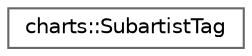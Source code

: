 digraph "Graphical Class Hierarchy"
{
 // LATEX_PDF_SIZE
  bgcolor="transparent";
  edge [fontname=Helvetica,fontsize=10,labelfontname=Helvetica,labelfontsize=10];
  node [fontname=Helvetica,fontsize=10,shape=box,height=0.2,width=0.4];
  rankdir="LR";
  Node0 [id="Node000000",label="charts::SubartistTag",height=0.2,width=0.4,color="grey40", fillcolor="white", style="filled",URL="$structcharts_1_1SubartistTag.html",tooltip=" "];
}
